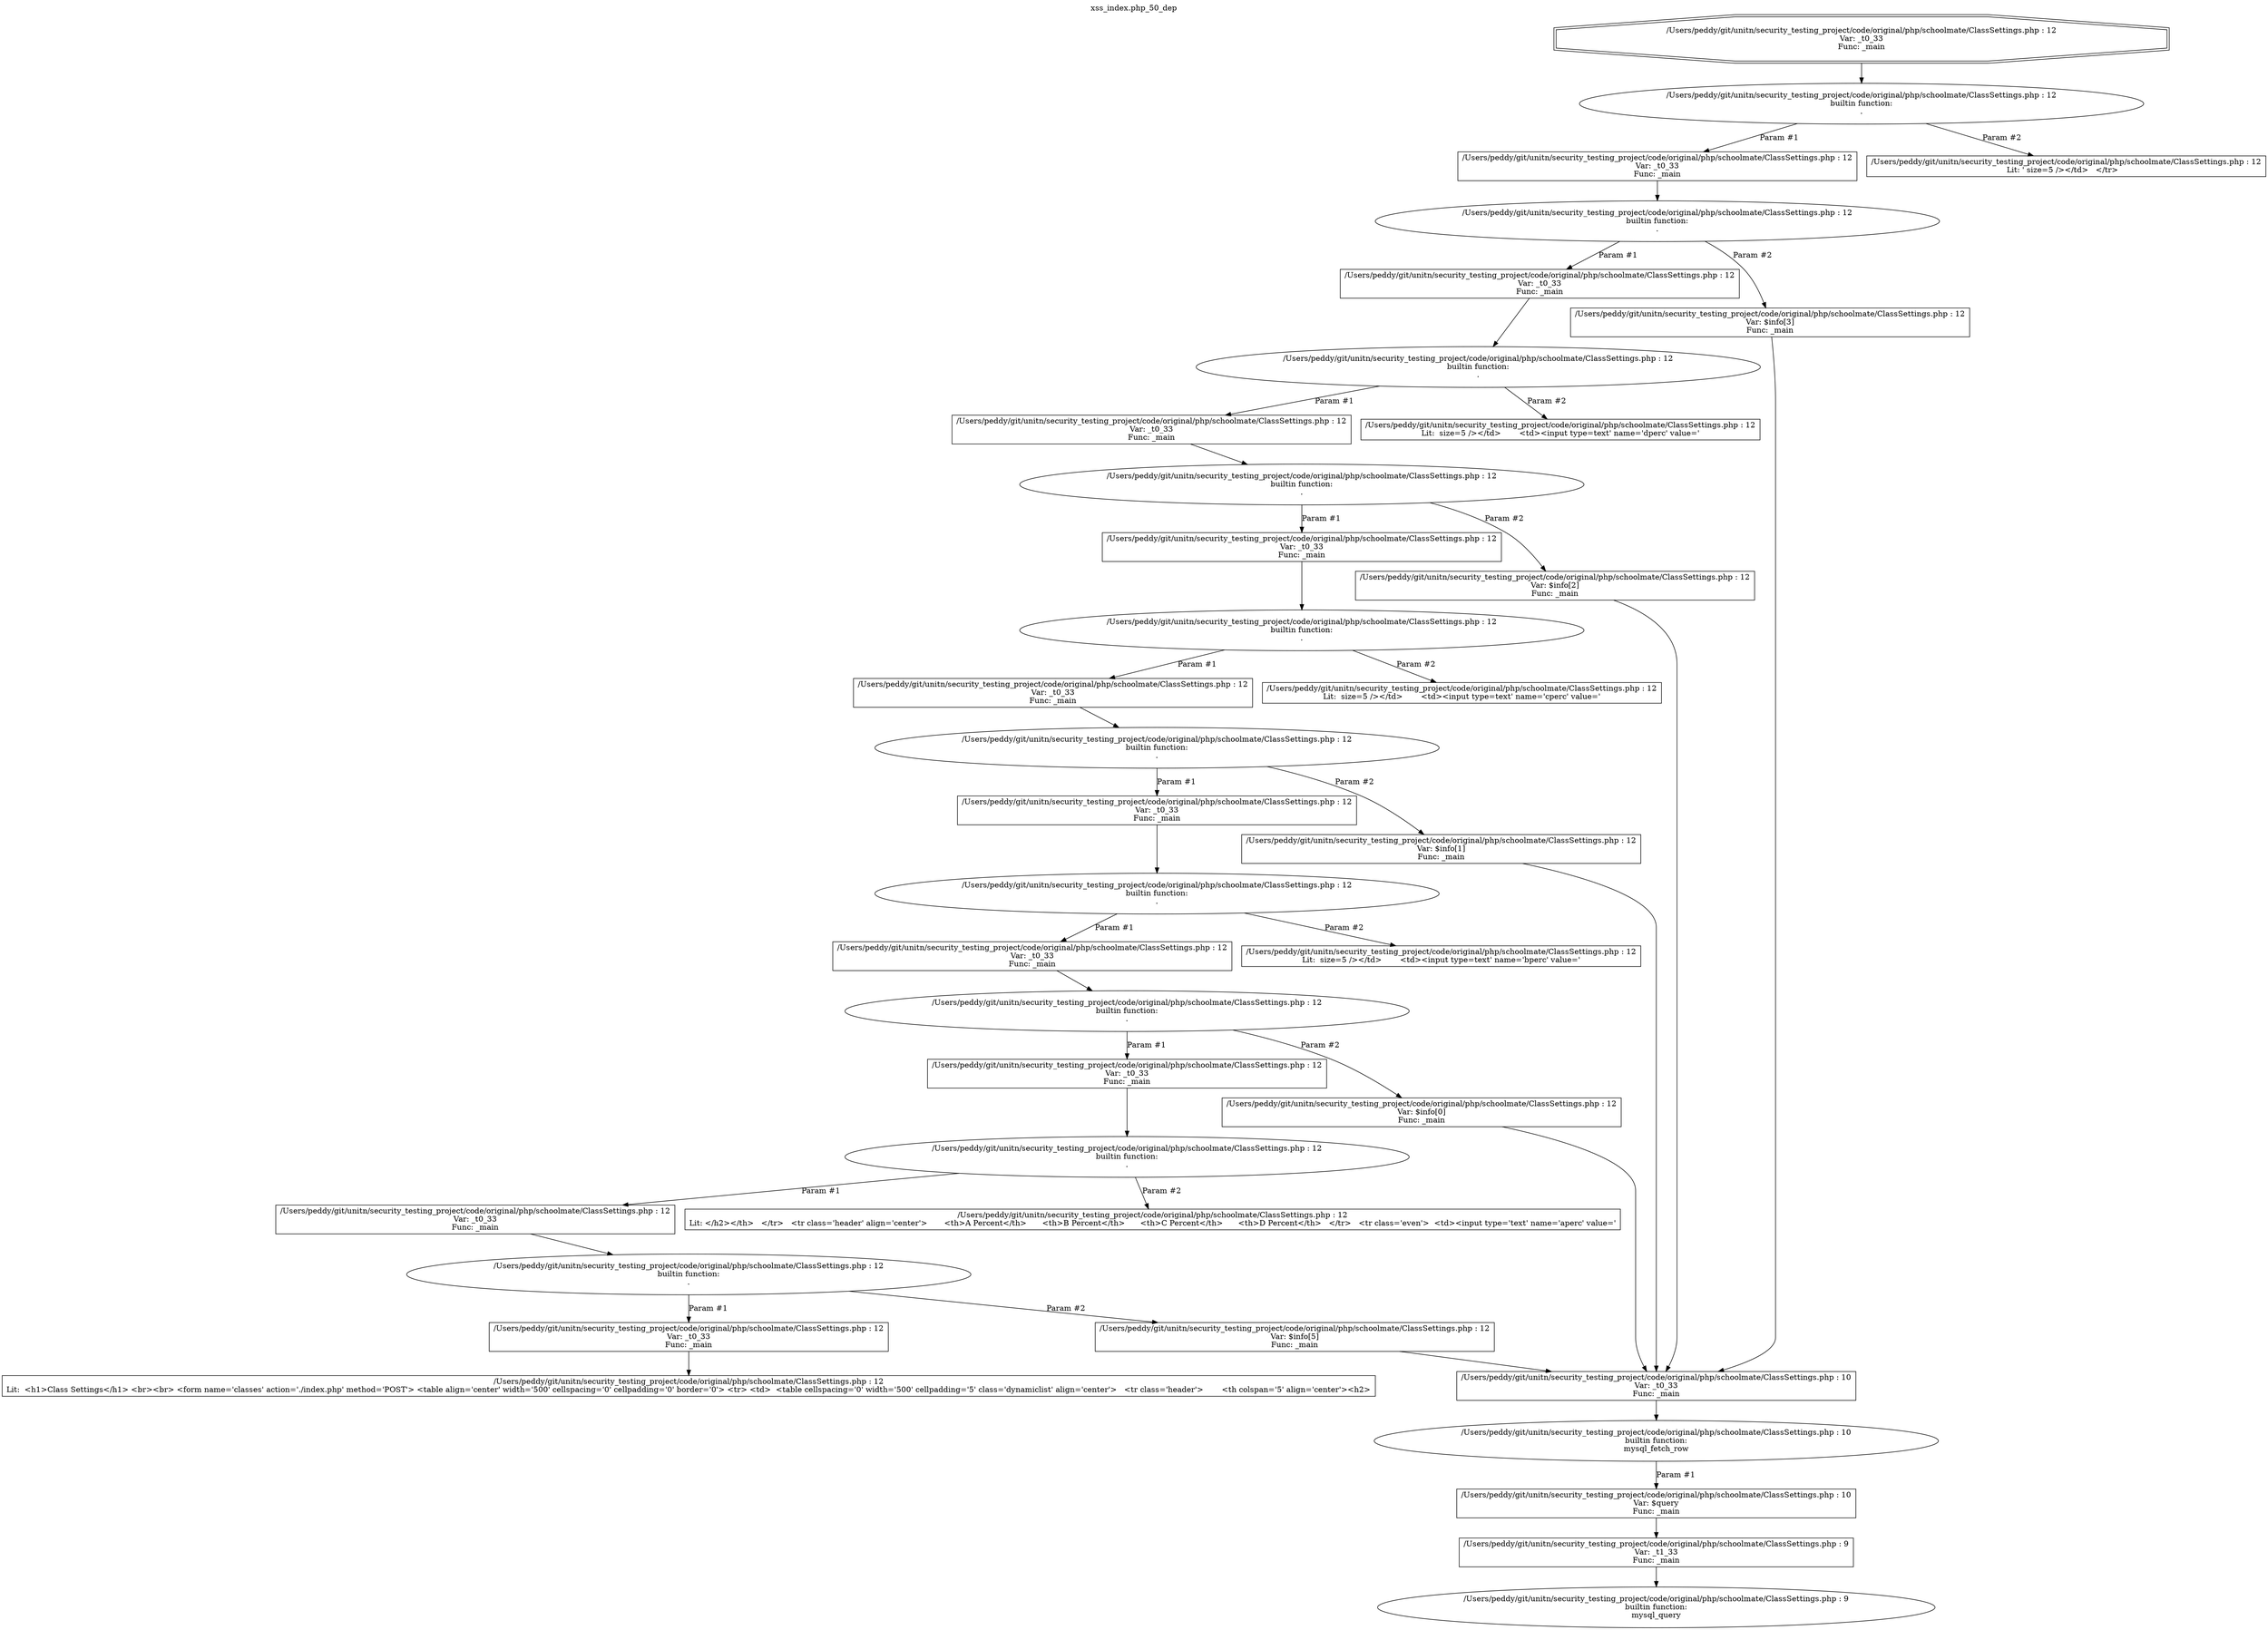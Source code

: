 digraph cfg {
  label="xss_index.php_50_dep";
  labelloc=t;
  n1 [shape=doubleoctagon, label="/Users/peddy/git/unitn/security_testing_project/code/original/php/schoolmate/ClassSettings.php : 12\nVar: _t0_33\nFunc: _main\n"];
  n2 [shape=ellipse, label="/Users/peddy/git/unitn/security_testing_project/code/original/php/schoolmate/ClassSettings.php : 12\nbuiltin function:\n.\n"];
  n3 [shape=box, label="/Users/peddy/git/unitn/security_testing_project/code/original/php/schoolmate/ClassSettings.php : 12\nVar: _t0_33\nFunc: _main\n"];
  n4 [shape=ellipse, label="/Users/peddy/git/unitn/security_testing_project/code/original/php/schoolmate/ClassSettings.php : 12\nbuiltin function:\n.\n"];
  n5 [shape=box, label="/Users/peddy/git/unitn/security_testing_project/code/original/php/schoolmate/ClassSettings.php : 12\nVar: _t0_33\nFunc: _main\n"];
  n6 [shape=ellipse, label="/Users/peddy/git/unitn/security_testing_project/code/original/php/schoolmate/ClassSettings.php : 12\nbuiltin function:\n.\n"];
  n7 [shape=box, label="/Users/peddy/git/unitn/security_testing_project/code/original/php/schoolmate/ClassSettings.php : 12\nVar: _t0_33\nFunc: _main\n"];
  n8 [shape=ellipse, label="/Users/peddy/git/unitn/security_testing_project/code/original/php/schoolmate/ClassSettings.php : 12\nbuiltin function:\n.\n"];
  n9 [shape=box, label="/Users/peddy/git/unitn/security_testing_project/code/original/php/schoolmate/ClassSettings.php : 12\nVar: _t0_33\nFunc: _main\n"];
  n10 [shape=ellipse, label="/Users/peddy/git/unitn/security_testing_project/code/original/php/schoolmate/ClassSettings.php : 12\nbuiltin function:\n.\n"];
  n11 [shape=box, label="/Users/peddy/git/unitn/security_testing_project/code/original/php/schoolmate/ClassSettings.php : 12\nVar: _t0_33\nFunc: _main\n"];
  n12 [shape=ellipse, label="/Users/peddy/git/unitn/security_testing_project/code/original/php/schoolmate/ClassSettings.php : 12\nbuiltin function:\n.\n"];
  n13 [shape=box, label="/Users/peddy/git/unitn/security_testing_project/code/original/php/schoolmate/ClassSettings.php : 12\nVar: _t0_33\nFunc: _main\n"];
  n14 [shape=ellipse, label="/Users/peddy/git/unitn/security_testing_project/code/original/php/schoolmate/ClassSettings.php : 12\nbuiltin function:\n.\n"];
  n15 [shape=box, label="/Users/peddy/git/unitn/security_testing_project/code/original/php/schoolmate/ClassSettings.php : 12\nVar: _t0_33\nFunc: _main\n"];
  n16 [shape=ellipse, label="/Users/peddy/git/unitn/security_testing_project/code/original/php/schoolmate/ClassSettings.php : 12\nbuiltin function:\n.\n"];
  n17 [shape=box, label="/Users/peddy/git/unitn/security_testing_project/code/original/php/schoolmate/ClassSettings.php : 12\nVar: _t0_33\nFunc: _main\n"];
  n18 [shape=ellipse, label="/Users/peddy/git/unitn/security_testing_project/code/original/php/schoolmate/ClassSettings.php : 12\nbuiltin function:\n.\n"];
  n19 [shape=box, label="/Users/peddy/git/unitn/security_testing_project/code/original/php/schoolmate/ClassSettings.php : 12\nVar: _t0_33\nFunc: _main\n"];
  n20 [shape=ellipse, label="/Users/peddy/git/unitn/security_testing_project/code/original/php/schoolmate/ClassSettings.php : 12\nbuiltin function:\n.\n"];
  n21 [shape=box, label="/Users/peddy/git/unitn/security_testing_project/code/original/php/schoolmate/ClassSettings.php : 12\nVar: _t0_33\nFunc: _main\n"];
  n22 [shape=box, label="/Users/peddy/git/unitn/security_testing_project/code/original/php/schoolmate/ClassSettings.php : 12\nLit:  <h1>Class Settings</h1> <br><br> <form name='classes' action='./index.php' method='POST'> <table align='center' width='500' cellspacing='0' cellpadding='0' border='0'> <tr> <td>  <table cellspacing='0' width='500' cellpadding='5' class='dynamiclist' align='center'>   <tr class='header'>	<th colspan='5' align='center'><h2>\n"];
  n23 [shape=box, label="/Users/peddy/git/unitn/security_testing_project/code/original/php/schoolmate/ClassSettings.php : 12\nVar: $info[5]\nFunc: _main\n"];
  n24 [shape=box, label="/Users/peddy/git/unitn/security_testing_project/code/original/php/schoolmate/ClassSettings.php : 10\nVar: _t0_33\nFunc: _main\n"];
  n25 [shape=ellipse, label="/Users/peddy/git/unitn/security_testing_project/code/original/php/schoolmate/ClassSettings.php : 10\nbuiltin function:\nmysql_fetch_row\n"];
  n26 [shape=box, label="/Users/peddy/git/unitn/security_testing_project/code/original/php/schoolmate/ClassSettings.php : 10\nVar: $query\nFunc: _main\n"];
  n27 [shape=box, label="/Users/peddy/git/unitn/security_testing_project/code/original/php/schoolmate/ClassSettings.php : 9\nVar: _t1_33\nFunc: _main\n"];
  n28 [shape=ellipse, label="/Users/peddy/git/unitn/security_testing_project/code/original/php/schoolmate/ClassSettings.php : 9\nbuiltin function:\nmysql_query\n"];
  n29 [shape=box, label="/Users/peddy/git/unitn/security_testing_project/code/original/php/schoolmate/ClassSettings.php : 12\nLit: </h2></th>   </tr>   <tr class='header' align='center'>	<th>A Percent</th>	<th>B Percent</th>	<th>C Percent</th>	<th>D Percent</th>   </tr>   <tr class='even'>	<td><input type='text' name='aperc' value='\n"];
  n30 [shape=box, label="/Users/peddy/git/unitn/security_testing_project/code/original/php/schoolmate/ClassSettings.php : 12\nVar: $info[0]\nFunc: _main\n"];
  n31 [shape=box, label="/Users/peddy/git/unitn/security_testing_project/code/original/php/schoolmate/ClassSettings.php : 12\nLit:  size=5 /></td>	<td><input type=text' name='bperc' value='\n"];
  n32 [shape=box, label="/Users/peddy/git/unitn/security_testing_project/code/original/php/schoolmate/ClassSettings.php : 12\nVar: $info[1]\nFunc: _main\n"];
  n33 [shape=box, label="/Users/peddy/git/unitn/security_testing_project/code/original/php/schoolmate/ClassSettings.php : 12\nLit:  size=5 /></td>	<td><input type=text' name='cperc' value='\n"];
  n34 [shape=box, label="/Users/peddy/git/unitn/security_testing_project/code/original/php/schoolmate/ClassSettings.php : 12\nVar: $info[2]\nFunc: _main\n"];
  n35 [shape=box, label="/Users/peddy/git/unitn/security_testing_project/code/original/php/schoolmate/ClassSettings.php : 12\nLit:  size=5 /></td>	<td><input type=text' name='dperc' value='\n"];
  n36 [shape=box, label="/Users/peddy/git/unitn/security_testing_project/code/original/php/schoolmate/ClassSettings.php : 12\nVar: $info[3]\nFunc: _main\n"];
  n37 [shape=box, label="/Users/peddy/git/unitn/security_testing_project/code/original/php/schoolmate/ClassSettings.php : 12\nLit: ' size=5 /></td>   </tr>   \n"];
  n1 -> n2;
  n3 -> n4;
  n5 -> n6;
  n7 -> n8;
  n9 -> n10;
  n11 -> n12;
  n13 -> n14;
  n15 -> n16;
  n17 -> n18;
  n19 -> n20;
  n21 -> n22;
  n20 -> n21[label="Param #1"];
  n20 -> n23[label="Param #2"];
  n24 -> n25;
  n27 -> n28;
  n26 -> n27;
  n25 -> n26[label="Param #1"];
  n23 -> n24;
  n18 -> n19[label="Param #1"];
  n18 -> n29[label="Param #2"];
  n16 -> n17[label="Param #1"];
  n16 -> n30[label="Param #2"];
  n30 -> n24;
  n14 -> n15[label="Param #1"];
  n14 -> n31[label="Param #2"];
  n12 -> n13[label="Param #1"];
  n12 -> n32[label="Param #2"];
  n32 -> n24;
  n10 -> n11[label="Param #1"];
  n10 -> n33[label="Param #2"];
  n8 -> n9[label="Param #1"];
  n8 -> n34[label="Param #2"];
  n34 -> n24;
  n6 -> n7[label="Param #1"];
  n6 -> n35[label="Param #2"];
  n4 -> n5[label="Param #1"];
  n4 -> n36[label="Param #2"];
  n36 -> n24;
  n2 -> n3[label="Param #1"];
  n2 -> n37[label="Param #2"];
}
